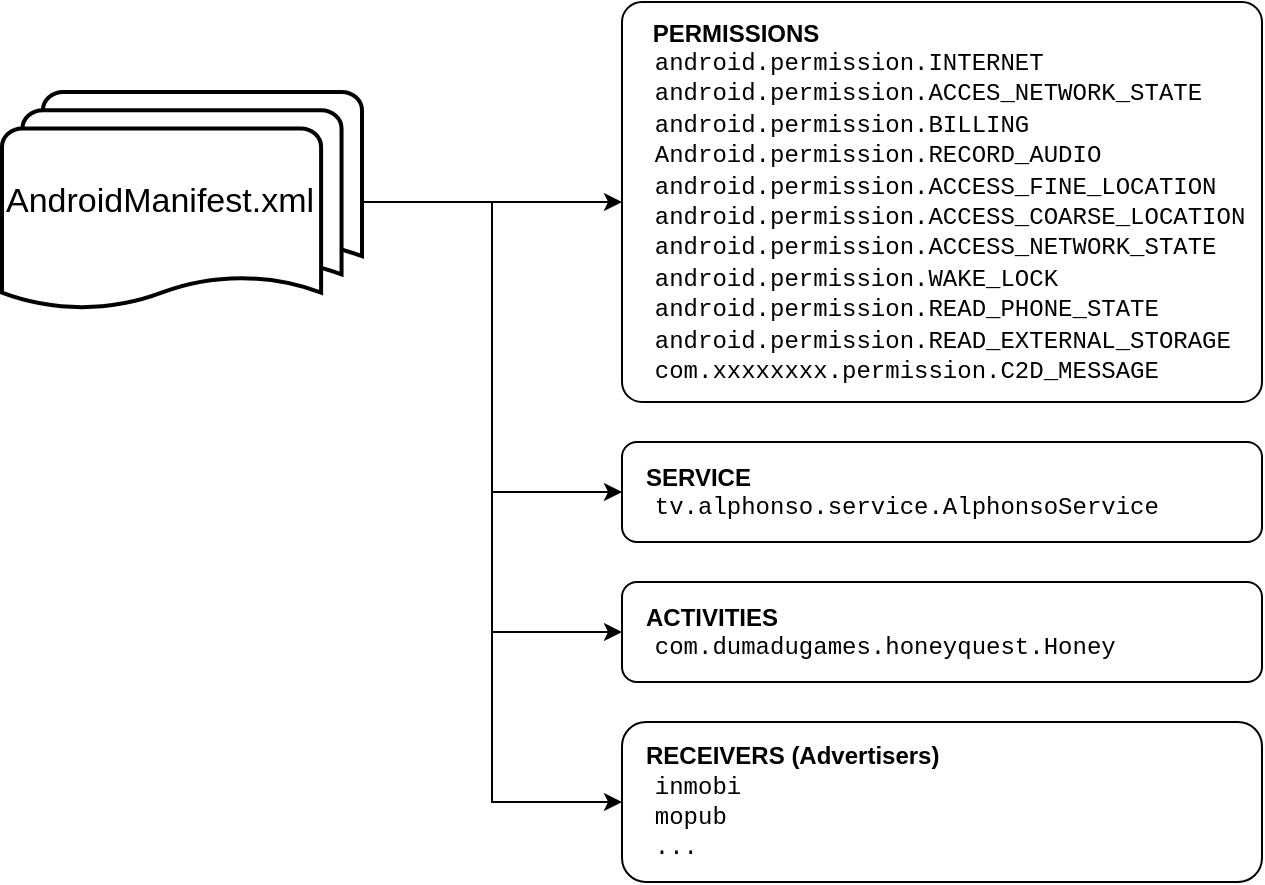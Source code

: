 <mxfile version="14.5.1" type="device"><diagram id="URtMQrHJfctQ9iJ7XpBy" name="Page-1"><mxGraphModel dx="402" dy="811" grid="1" gridSize="10" guides="1" tooltips="1" connect="1" arrows="1" fold="1" page="1" pageScale="1" pageWidth="827" pageHeight="1169" math="0" shadow="0"><root><mxCell id="0"/><mxCell id="1" parent="0"/><mxCell id="eI_UfdlSOpezR1p2fdRn-2" value="&lt;div&gt;&lt;span&gt;&lt;b&gt;&amp;nbsp; &amp;nbsp;SERVICE&lt;/b&gt;&lt;/span&gt;&lt;/div&gt;&lt;font face=&quot;Courier New&quot;&gt;&amp;nbsp; tv.alphonso.service.AlphonsoService&lt;/font&gt;" style="rounded=1;whiteSpace=wrap;html=1;align=left;" parent="1" vertex="1"><mxGeometry x="440" y="260" width="320" height="50" as="geometry"/></mxCell><mxCell id="eI_UfdlSOpezR1p2fdRn-3" value="&lt;div&gt;&lt;b&gt;&amp;nbsp; &amp;nbsp;ACTIVITIES&lt;/b&gt;&lt;/div&gt;&lt;font face=&quot;Courier New&quot;&gt;&amp;nbsp; com.dumadugames.honeyquest.Honey&lt;br&gt;&lt;/font&gt;" style="rounded=1;whiteSpace=wrap;html=1;align=left;" parent="1" vertex="1"><mxGeometry x="440" y="330" width="320" height="50" as="geometry"/></mxCell><mxCell id="eI_UfdlSOpezR1p2fdRn-6" value="&lt;div&gt;&lt;span&gt;&lt;b&gt;&amp;nbsp; &amp;nbsp; PERMISSIONS&lt;/b&gt;&lt;/span&gt;&lt;/div&gt;&lt;div&gt;&lt;span&gt;&lt;font face=&quot;Courier New&quot;&gt;&amp;nbsp; android.permission.INTERNET&lt;/font&gt;&lt;/span&gt;&lt;/div&gt;&lt;div&gt;&lt;span&gt;&lt;font face=&quot;Courier New&quot;&gt;&amp;nbsp; android.permission.ACCES_NETWORK_STATE&lt;/font&gt;&lt;/span&gt;&lt;/div&gt;&lt;div&gt;&lt;span&gt;&lt;font face=&quot;Courier New&quot;&gt;&amp;nbsp; android.permission.BILLING&lt;/font&gt;&lt;/span&gt;&lt;/div&gt;&lt;div&gt;&lt;span&gt;&lt;font face=&quot;Courier New&quot;&gt;&amp;nbsp; Android.permission.RECORD_AUDIO&lt;/font&gt;&lt;/span&gt;&lt;/div&gt;&lt;div&gt;&lt;span&gt;&lt;font face=&quot;Courier New&quot;&gt;&amp;nbsp; android.permission.ACCESS_FINE_LOCATION&lt;/font&gt;&lt;/span&gt;&lt;/div&gt;&lt;div&gt;&lt;span&gt;&lt;font face=&quot;Courier New&quot;&gt;&amp;nbsp; android.permission.ACCESS_COARSE_LOCATION&lt;/font&gt;&lt;/span&gt;&lt;/div&gt;&lt;div&gt;&lt;span&gt;&lt;font face=&quot;Courier New&quot;&gt;&amp;nbsp; android.permission.ACCESS_NETWORK_STATE&lt;/font&gt;&lt;/span&gt;&lt;/div&gt;&lt;div&gt;&lt;span&gt;&lt;font face=&quot;Courier New&quot;&gt;&amp;nbsp; android.permission.WAKE_LOCK&lt;/font&gt;&lt;/span&gt;&lt;/div&gt;&lt;div&gt;&lt;span&gt;&lt;font face=&quot;Courier New&quot;&gt;&amp;nbsp; android.permission.READ_PHONE_STATE&lt;/font&gt;&lt;/span&gt;&lt;/div&gt;&lt;div&gt;&lt;span&gt;&lt;font face=&quot;Courier New&quot;&gt;&amp;nbsp; android.permission.READ_EXTERNAL_STORAGE&lt;/font&gt;&lt;/span&gt;&lt;/div&gt;&lt;div&gt;&lt;font face=&quot;Courier New&quot;&gt;&amp;nbsp; com.xxxxxxxx.permission.C2D_MESSAGE&lt;/font&gt;&lt;br&gt;&lt;/div&gt;" style="rounded=1;whiteSpace=wrap;html=1;align=left;arcSize=5;" parent="1" vertex="1"><mxGeometry x="440" y="40" width="320" height="200" as="geometry"/></mxCell><mxCell id="eI_UfdlSOpezR1p2fdRn-9" style="edgeStyle=orthogonalEdgeStyle;rounded=0;orthogonalLoop=1;jettySize=auto;html=1;exitX=1;exitY=0.5;exitDx=0;exitDy=0;exitPerimeter=0;" parent="1" source="eI_UfdlSOpezR1p2fdRn-8" target="eI_UfdlSOpezR1p2fdRn-6" edge="1"><mxGeometry relative="1" as="geometry"/></mxCell><mxCell id="eI_UfdlSOpezR1p2fdRn-10" style="edgeStyle=orthogonalEdgeStyle;rounded=0;orthogonalLoop=1;jettySize=auto;html=1;exitX=1;exitY=0.5;exitDx=0;exitDy=0;exitPerimeter=0;entryX=0;entryY=0.5;entryDx=0;entryDy=0;" parent="1" source="eI_UfdlSOpezR1p2fdRn-8" target="eI_UfdlSOpezR1p2fdRn-2" edge="1"><mxGeometry relative="1" as="geometry"/></mxCell><mxCell id="eI_UfdlSOpezR1p2fdRn-11" style="edgeStyle=orthogonalEdgeStyle;rounded=0;orthogonalLoop=1;jettySize=auto;html=1;exitX=1;exitY=0.5;exitDx=0;exitDy=0;exitPerimeter=0;entryX=0;entryY=0.5;entryDx=0;entryDy=0;" parent="1" source="eI_UfdlSOpezR1p2fdRn-8" target="eI_UfdlSOpezR1p2fdRn-3" edge="1"><mxGeometry relative="1" as="geometry"/></mxCell><mxCell id="eI_UfdlSOpezR1p2fdRn-8" value="&lt;font style=&quot;font-size: 17px&quot;&gt;AndroidManifest.xml&lt;/font&gt;" style="strokeWidth=2;html=1;shape=mxgraph.flowchart.multi-document;whiteSpace=wrap;align=left;" parent="1" vertex="1"><mxGeometry x="130" y="85" width="180" height="110" as="geometry"/></mxCell><mxCell id="qC7rdEEgGdtHVGuAL3HK-1" value="&lt;div&gt;&lt;b&gt;&amp;nbsp; &amp;nbsp;RECEIVERS (Advertisers)&lt;/b&gt;&lt;/div&gt;&lt;font face=&quot;Courier New&quot;&gt;&amp;nbsp; inmobi&lt;br&gt;&amp;nbsp; mopub&lt;br&gt;&amp;nbsp; ...&lt;br&gt;&lt;/font&gt;" style="rounded=1;whiteSpace=wrap;html=1;align=left;" vertex="1" parent="1"><mxGeometry x="440" y="400" width="320" height="80" as="geometry"/></mxCell><mxCell id="qC7rdEEgGdtHVGuAL3HK-2" style="edgeStyle=orthogonalEdgeStyle;rounded=0;orthogonalLoop=1;jettySize=auto;html=1;entryX=0;entryY=0.5;entryDx=0;entryDy=0;" edge="1" parent="1" target="qC7rdEEgGdtHVGuAL3HK-1"><mxGeometry relative="1" as="geometry"><mxPoint x="320" y="140" as="sourcePoint"/><mxPoint x="435" y="355" as="targetPoint"/><Array as="points"><mxPoint x="375" y="140"/><mxPoint x="375" y="440"/></Array></mxGeometry></mxCell></root></mxGraphModel></diagram></mxfile>